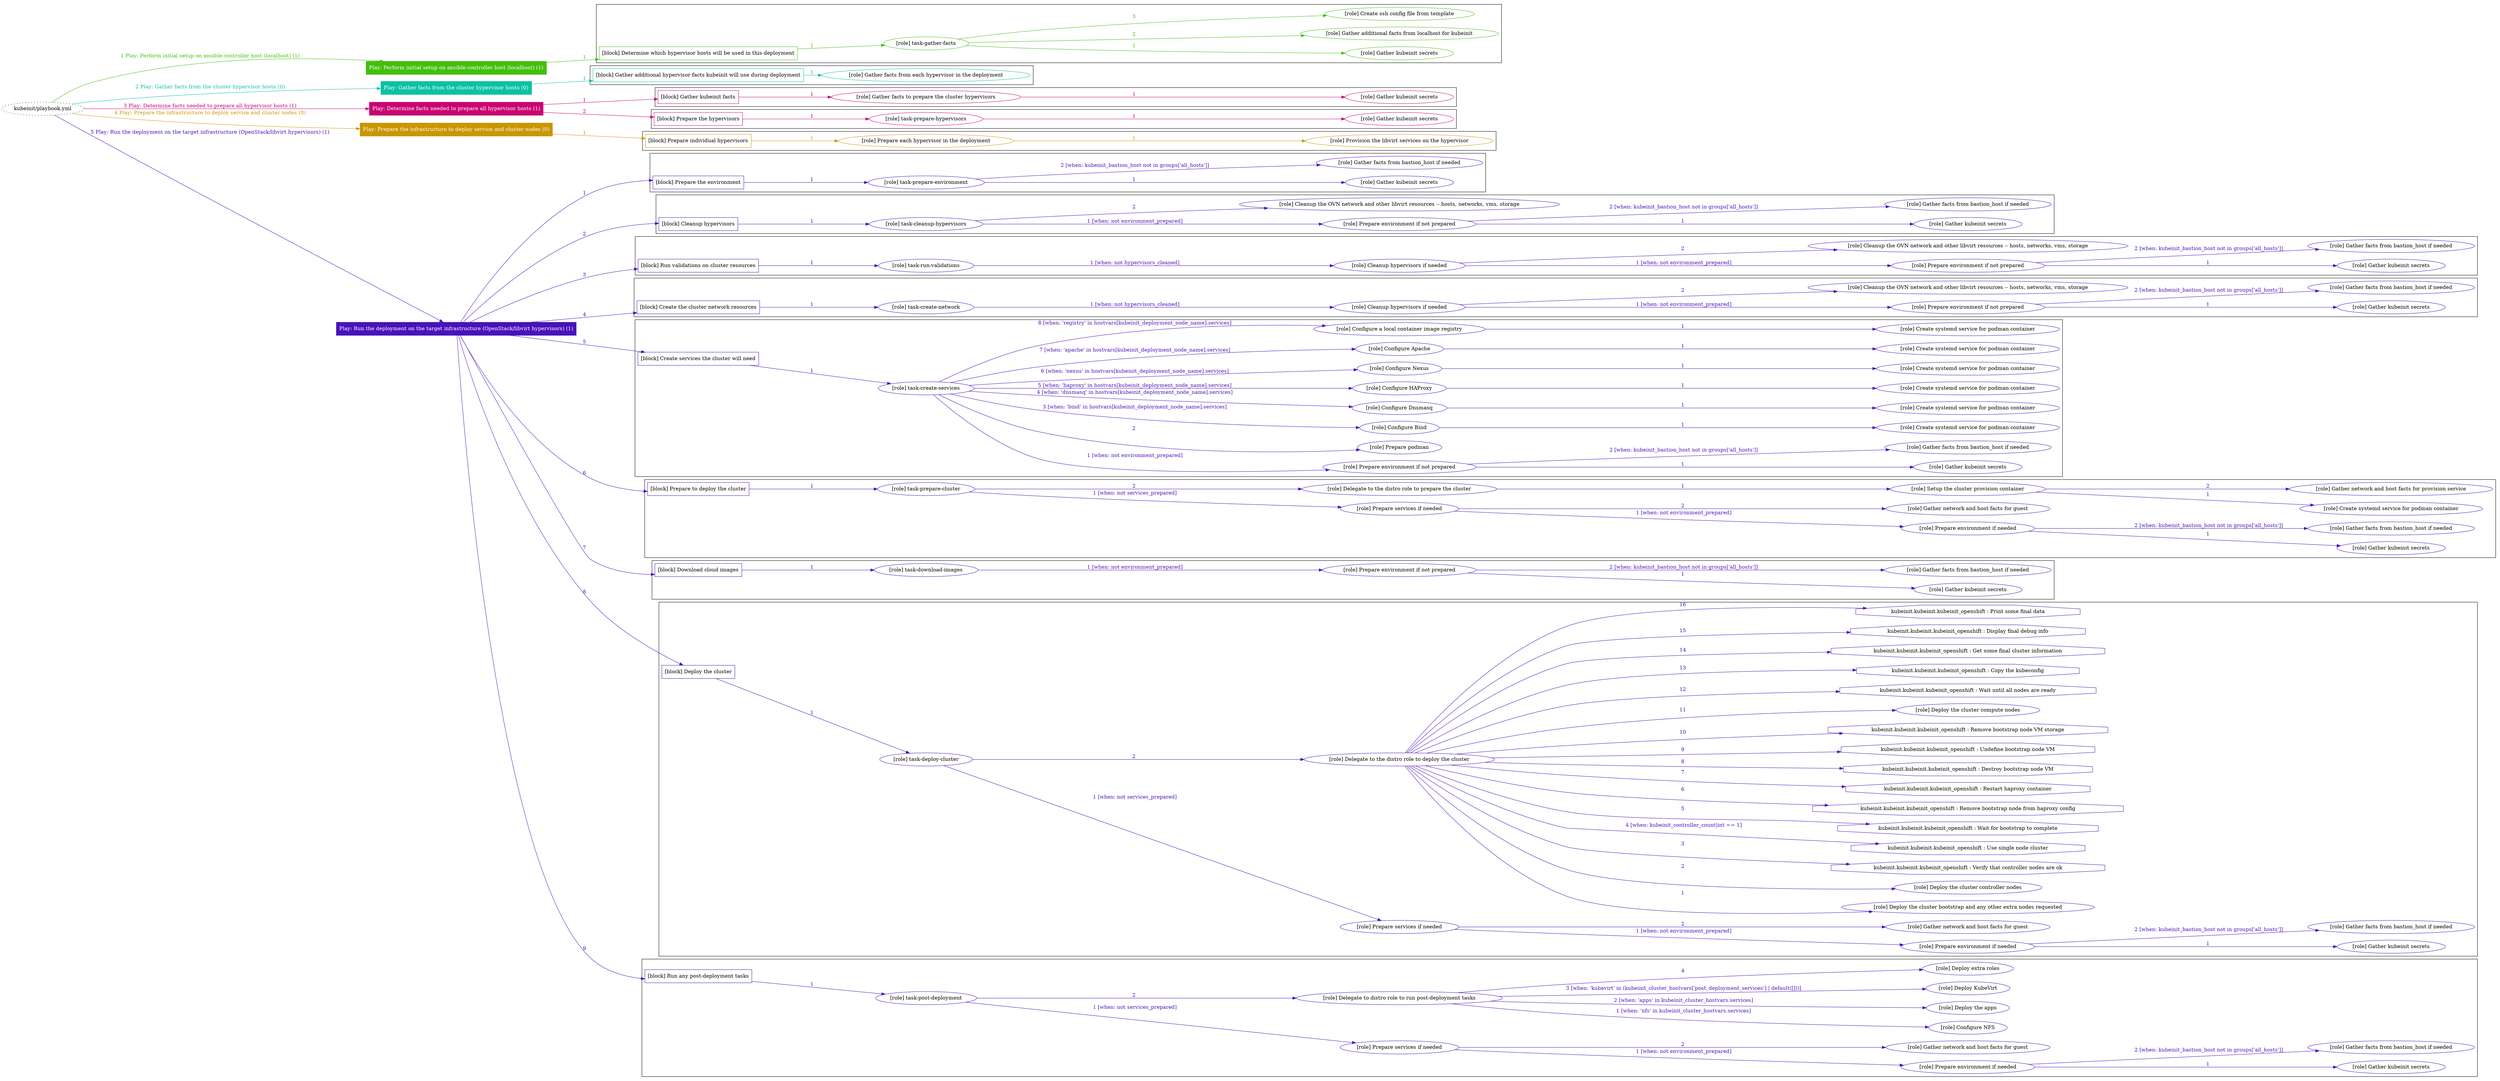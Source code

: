 digraph {
	graph [concentrate=true ordering=in rankdir=LR ratio=fill]
	edge [esep=5 sep=10]
	"kubeinit/playbook.yml" [URL="/home/runner/work/kubeinit/kubeinit/kubeinit/playbook.yml" id=playbook_6e85871f style=dotted]
	"kubeinit/playbook.yml" -> play_4f3c9ce3 [label="1 Play: Perform initial setup on ansible-controller host (localhost) (1)" color="#43bf0d" fontcolor="#43bf0d" id=edge_play_4f3c9ce3 labeltooltip="1 Play: Perform initial setup on ansible-controller host (localhost) (1)" tooltip="1 Play: Perform initial setup on ansible-controller host (localhost) (1)"]
	subgraph "Play: Perform initial setup on ansible-controller host (localhost) (1)" {
		play_4f3c9ce3 [label="Play: Perform initial setup on ansible-controller host (localhost) (1)" URL="/home/runner/work/kubeinit/kubeinit/kubeinit/playbook.yml" color="#43bf0d" fontcolor="#ffffff" id=play_4f3c9ce3 shape=box style=filled tooltip=localhost]
		play_4f3c9ce3 -> block_c42be17f [label=1 color="#43bf0d" fontcolor="#43bf0d" id=edge_block_c42be17f labeltooltip=1 tooltip=1]
		subgraph cluster_block_c42be17f {
			block_c42be17f [label="[block] Determine which hypervisor hosts will be used in this deployment" URL="/home/runner/work/kubeinit/kubeinit/kubeinit/playbook.yml" color="#43bf0d" id=block_c42be17f labeltooltip="Determine which hypervisor hosts will be used in this deployment" shape=box tooltip="Determine which hypervisor hosts will be used in this deployment"]
			block_c42be17f -> role_7bbe2975 [label="1 " color="#43bf0d" fontcolor="#43bf0d" id=edge_role_7bbe2975 labeltooltip="1 " tooltip="1 "]
			subgraph "task-gather-facts" {
				role_7bbe2975 [label="[role] task-gather-facts" URL="/home/runner/work/kubeinit/kubeinit/kubeinit/playbook.yml" color="#43bf0d" id=role_7bbe2975 tooltip="task-gather-facts"]
				role_7bbe2975 -> role_c58bc3eb [label="1 " color="#43bf0d" fontcolor="#43bf0d" id=edge_role_c58bc3eb labeltooltip="1 " tooltip="1 "]
				subgraph "Gather kubeinit secrets" {
					role_c58bc3eb [label="[role] Gather kubeinit secrets" URL="/home/runner/.ansible/collections/ansible_collections/kubeinit/kubeinit/roles/kubeinit_prepare/tasks/build_hypervisors_group.yml" color="#43bf0d" id=role_c58bc3eb tooltip="Gather kubeinit secrets"]
				}
				role_7bbe2975 -> role_849d43fd [label="2 " color="#43bf0d" fontcolor="#43bf0d" id=edge_role_849d43fd labeltooltip="2 " tooltip="2 "]
				subgraph "Gather additional facts from localhost for kubeinit" {
					role_849d43fd [label="[role] Gather additional facts from localhost for kubeinit" URL="/home/runner/.ansible/collections/ansible_collections/kubeinit/kubeinit/roles/kubeinit_prepare/tasks/build_hypervisors_group.yml" color="#43bf0d" id=role_849d43fd tooltip="Gather additional facts from localhost for kubeinit"]
				}
				role_7bbe2975 -> role_5b34eb3d [label="3 " color="#43bf0d" fontcolor="#43bf0d" id=edge_role_5b34eb3d labeltooltip="3 " tooltip="3 "]
				subgraph "Create ssh config file from template" {
					role_5b34eb3d [label="[role] Create ssh config file from template" URL="/home/runner/.ansible/collections/ansible_collections/kubeinit/kubeinit/roles/kubeinit_prepare/tasks/build_hypervisors_group.yml" color="#43bf0d" id=role_5b34eb3d tooltip="Create ssh config file from template"]
				}
			}
		}
	}
	"kubeinit/playbook.yml" -> play_2c1433e5 [label="2 Play: Gather facts from the cluster hypervisor hosts (0)" color="#0bc1a4" fontcolor="#0bc1a4" id=edge_play_2c1433e5 labeltooltip="2 Play: Gather facts from the cluster hypervisor hosts (0)" tooltip="2 Play: Gather facts from the cluster hypervisor hosts (0)"]
	subgraph "Play: Gather facts from the cluster hypervisor hosts (0)" {
		play_2c1433e5 [label="Play: Gather facts from the cluster hypervisor hosts (0)" URL="/home/runner/work/kubeinit/kubeinit/kubeinit/playbook.yml" color="#0bc1a4" fontcolor="#ffffff" id=play_2c1433e5 shape=box style=filled tooltip="Play: Gather facts from the cluster hypervisor hosts (0)"]
		play_2c1433e5 -> block_df2ebbe1 [label=1 color="#0bc1a4" fontcolor="#0bc1a4" id=edge_block_df2ebbe1 labeltooltip=1 tooltip=1]
		subgraph cluster_block_df2ebbe1 {
			block_df2ebbe1 [label="[block] Gather additional hypervisor facts kubeinit will use during deployment" URL="/home/runner/work/kubeinit/kubeinit/kubeinit/playbook.yml" color="#0bc1a4" id=block_df2ebbe1 labeltooltip="Gather additional hypervisor facts kubeinit will use during deployment" shape=box tooltip="Gather additional hypervisor facts kubeinit will use during deployment"]
			block_df2ebbe1 -> role_19497d8a [label="1 " color="#0bc1a4" fontcolor="#0bc1a4" id=edge_role_19497d8a labeltooltip="1 " tooltip="1 "]
			subgraph "Gather facts from each hypervisor in the deployment" {
				role_19497d8a [label="[role] Gather facts from each hypervisor in the deployment" URL="/home/runner/work/kubeinit/kubeinit/kubeinit/playbook.yml" color="#0bc1a4" id=role_19497d8a tooltip="Gather facts from each hypervisor in the deployment"]
			}
		}
	}
	"kubeinit/playbook.yml" -> play_8cc6916f [label="3 Play: Determine facts needed to prepare all hypervisor hosts (1)" color="#ca0273" fontcolor="#ca0273" id=edge_play_8cc6916f labeltooltip="3 Play: Determine facts needed to prepare all hypervisor hosts (1)" tooltip="3 Play: Determine facts needed to prepare all hypervisor hosts (1)"]
	subgraph "Play: Determine facts needed to prepare all hypervisor hosts (1)" {
		play_8cc6916f [label="Play: Determine facts needed to prepare all hypervisor hosts (1)" URL="/home/runner/work/kubeinit/kubeinit/kubeinit/playbook.yml" color="#ca0273" fontcolor="#ffffff" id=play_8cc6916f shape=box style=filled tooltip=localhost]
		play_8cc6916f -> block_8a723ac0 [label=1 color="#ca0273" fontcolor="#ca0273" id=edge_block_8a723ac0 labeltooltip=1 tooltip=1]
		subgraph cluster_block_8a723ac0 {
			block_8a723ac0 [label="[block] Gather kubeinit facts" URL="/home/runner/work/kubeinit/kubeinit/kubeinit/playbook.yml" color="#ca0273" id=block_8a723ac0 labeltooltip="Gather kubeinit facts" shape=box tooltip="Gather kubeinit facts"]
			block_8a723ac0 -> role_1b697e8f [label="1 " color="#ca0273" fontcolor="#ca0273" id=edge_role_1b697e8f labeltooltip="1 " tooltip="1 "]
			subgraph "Gather facts to prepare the cluster hypervisors" {
				role_1b697e8f [label="[role] Gather facts to prepare the cluster hypervisors" URL="/home/runner/work/kubeinit/kubeinit/kubeinit/playbook.yml" color="#ca0273" id=role_1b697e8f tooltip="Gather facts to prepare the cluster hypervisors"]
				role_1b697e8f -> role_e3b340db [label="1 " color="#ca0273" fontcolor="#ca0273" id=edge_role_e3b340db labeltooltip="1 " tooltip="1 "]
				subgraph "Gather kubeinit secrets" {
					role_e3b340db [label="[role] Gather kubeinit secrets" URL="/home/runner/.ansible/collections/ansible_collections/kubeinit/kubeinit/roles/kubeinit_prepare/tasks/gather_kubeinit_facts.yml" color="#ca0273" id=role_e3b340db tooltip="Gather kubeinit secrets"]
				}
			}
		}
		play_8cc6916f -> block_d7e79411 [label=2 color="#ca0273" fontcolor="#ca0273" id=edge_block_d7e79411 labeltooltip=2 tooltip=2]
		subgraph cluster_block_d7e79411 {
			block_d7e79411 [label="[block] Prepare the hypervisors" URL="/home/runner/work/kubeinit/kubeinit/kubeinit/playbook.yml" color="#ca0273" id=block_d7e79411 labeltooltip="Prepare the hypervisors" shape=box tooltip="Prepare the hypervisors"]
			block_d7e79411 -> role_fa895284 [label="1 " color="#ca0273" fontcolor="#ca0273" id=edge_role_fa895284 labeltooltip="1 " tooltip="1 "]
			subgraph "task-prepare-hypervisors" {
				role_fa895284 [label="[role] task-prepare-hypervisors" URL="/home/runner/work/kubeinit/kubeinit/kubeinit/playbook.yml" color="#ca0273" id=role_fa895284 tooltip="task-prepare-hypervisors"]
				role_fa895284 -> role_e1594752 [label="1 " color="#ca0273" fontcolor="#ca0273" id=edge_role_e1594752 labeltooltip="1 " tooltip="1 "]
				subgraph "Gather kubeinit secrets" {
					role_e1594752 [label="[role] Gather kubeinit secrets" URL="/home/runner/.ansible/collections/ansible_collections/kubeinit/kubeinit/roles/kubeinit_prepare/tasks/gather_kubeinit_facts.yml" color="#ca0273" id=role_e1594752 tooltip="Gather kubeinit secrets"]
				}
			}
		}
	}
	"kubeinit/playbook.yml" -> play_477a83cd [label="4 Play: Prepare the infrastructure to deploy service and cluster nodes (0)" color="#ca9602" fontcolor="#ca9602" id=edge_play_477a83cd labeltooltip="4 Play: Prepare the infrastructure to deploy service and cluster nodes (0)" tooltip="4 Play: Prepare the infrastructure to deploy service and cluster nodes (0)"]
	subgraph "Play: Prepare the infrastructure to deploy service and cluster nodes (0)" {
		play_477a83cd [label="Play: Prepare the infrastructure to deploy service and cluster nodes (0)" URL="/home/runner/work/kubeinit/kubeinit/kubeinit/playbook.yml" color="#ca9602" fontcolor="#ffffff" id=play_477a83cd shape=box style=filled tooltip="Play: Prepare the infrastructure to deploy service and cluster nodes (0)"]
		play_477a83cd -> block_74b2dee1 [label=1 color="#ca9602" fontcolor="#ca9602" id=edge_block_74b2dee1 labeltooltip=1 tooltip=1]
		subgraph cluster_block_74b2dee1 {
			block_74b2dee1 [label="[block] Prepare individual hypervisors" URL="/home/runner/work/kubeinit/kubeinit/kubeinit/playbook.yml" color="#ca9602" id=block_74b2dee1 labeltooltip="Prepare individual hypervisors" shape=box tooltip="Prepare individual hypervisors"]
			block_74b2dee1 -> role_a03fae92 [label="1 " color="#ca9602" fontcolor="#ca9602" id=edge_role_a03fae92 labeltooltip="1 " tooltip="1 "]
			subgraph "Prepare each hypervisor in the deployment" {
				role_a03fae92 [label="[role] Prepare each hypervisor in the deployment" URL="/home/runner/work/kubeinit/kubeinit/kubeinit/playbook.yml" color="#ca9602" id=role_a03fae92 tooltip="Prepare each hypervisor in the deployment"]
				role_a03fae92 -> role_c6479712 [label="1 " color="#ca9602" fontcolor="#ca9602" id=edge_role_c6479712 labeltooltip="1 " tooltip="1 "]
				subgraph "Provision the libvirt services on the hypervisor" {
					role_c6479712 [label="[role] Provision the libvirt services on the hypervisor" URL="/home/runner/.ansible/collections/ansible_collections/kubeinit/kubeinit/roles/kubeinit_prepare/tasks/prepare_hypervisor.yml" color="#ca9602" id=role_c6479712 tooltip="Provision the libvirt services on the hypervisor"]
				}
			}
		}
	}
	"kubeinit/playbook.yml" -> play_0bcd10b2 [label="5 Play: Run the deployment on the target infrastructure (OpenStack/libvirt hypervisors) (1)" color="#4912ba" fontcolor="#4912ba" id=edge_play_0bcd10b2 labeltooltip="5 Play: Run the deployment on the target infrastructure (OpenStack/libvirt hypervisors) (1)" tooltip="5 Play: Run the deployment on the target infrastructure (OpenStack/libvirt hypervisors) (1)"]
	subgraph "Play: Run the deployment on the target infrastructure (OpenStack/libvirt hypervisors) (1)" {
		play_0bcd10b2 [label="Play: Run the deployment on the target infrastructure (OpenStack/libvirt hypervisors) (1)" URL="/home/runner/work/kubeinit/kubeinit/kubeinit/playbook.yml" color="#4912ba" fontcolor="#ffffff" id=play_0bcd10b2 shape=box style=filled tooltip=localhost]
		play_0bcd10b2 -> block_ff1f0921 [label=1 color="#4912ba" fontcolor="#4912ba" id=edge_block_ff1f0921 labeltooltip=1 tooltip=1]
		subgraph cluster_block_ff1f0921 {
			block_ff1f0921 [label="[block] Prepare the environment" URL="/home/runner/work/kubeinit/kubeinit/kubeinit/playbook.yml" color="#4912ba" id=block_ff1f0921 labeltooltip="Prepare the environment" shape=box tooltip="Prepare the environment"]
			block_ff1f0921 -> role_edb4905a [label="1 " color="#4912ba" fontcolor="#4912ba" id=edge_role_edb4905a labeltooltip="1 " tooltip="1 "]
			subgraph "task-prepare-environment" {
				role_edb4905a [label="[role] task-prepare-environment" URL="/home/runner/work/kubeinit/kubeinit/kubeinit/playbook.yml" color="#4912ba" id=role_edb4905a tooltip="task-prepare-environment"]
				role_edb4905a -> role_18418575 [label="1 " color="#4912ba" fontcolor="#4912ba" id=edge_role_18418575 labeltooltip="1 " tooltip="1 "]
				subgraph "Gather kubeinit secrets" {
					role_18418575 [label="[role] Gather kubeinit secrets" URL="/home/runner/.ansible/collections/ansible_collections/kubeinit/kubeinit/roles/kubeinit_prepare/tasks/gather_kubeinit_facts.yml" color="#4912ba" id=role_18418575 tooltip="Gather kubeinit secrets"]
				}
				role_edb4905a -> role_220b7316 [label="2 [when: kubeinit_bastion_host not in groups['all_hosts']]" color="#4912ba" fontcolor="#4912ba" id=edge_role_220b7316 labeltooltip="2 [when: kubeinit_bastion_host not in groups['all_hosts']]" tooltip="2 [when: kubeinit_bastion_host not in groups['all_hosts']]"]
				subgraph "Gather facts from bastion_host if needed" {
					role_220b7316 [label="[role] Gather facts from bastion_host if needed" URL="/home/runner/.ansible/collections/ansible_collections/kubeinit/kubeinit/roles/kubeinit_prepare/tasks/main.yml" color="#4912ba" id=role_220b7316 tooltip="Gather facts from bastion_host if needed"]
				}
			}
		}
		play_0bcd10b2 -> block_9b7eef3b [label=2 color="#4912ba" fontcolor="#4912ba" id=edge_block_9b7eef3b labeltooltip=2 tooltip=2]
		subgraph cluster_block_9b7eef3b {
			block_9b7eef3b [label="[block] Cleanup hypervisors" URL="/home/runner/work/kubeinit/kubeinit/kubeinit/playbook.yml" color="#4912ba" id=block_9b7eef3b labeltooltip="Cleanup hypervisors" shape=box tooltip="Cleanup hypervisors"]
			block_9b7eef3b -> role_3a27fc92 [label="1 " color="#4912ba" fontcolor="#4912ba" id=edge_role_3a27fc92 labeltooltip="1 " tooltip="1 "]
			subgraph "task-cleanup-hypervisors" {
				role_3a27fc92 [label="[role] task-cleanup-hypervisors" URL="/home/runner/work/kubeinit/kubeinit/kubeinit/playbook.yml" color="#4912ba" id=role_3a27fc92 tooltip="task-cleanup-hypervisors"]
				role_3a27fc92 -> role_236d4d1f [label="1 [when: not environment_prepared]" color="#4912ba" fontcolor="#4912ba" id=edge_role_236d4d1f labeltooltip="1 [when: not environment_prepared]" tooltip="1 [when: not environment_prepared]"]
				subgraph "Prepare environment if not prepared" {
					role_236d4d1f [label="[role] Prepare environment if not prepared" URL="/home/runner/.ansible/collections/ansible_collections/kubeinit/kubeinit/roles/kubeinit_libvirt/tasks/cleanup_hypervisors.yml" color="#4912ba" id=role_236d4d1f tooltip="Prepare environment if not prepared"]
					role_236d4d1f -> role_80fbc1e8 [label="1 " color="#4912ba" fontcolor="#4912ba" id=edge_role_80fbc1e8 labeltooltip="1 " tooltip="1 "]
					subgraph "Gather kubeinit secrets" {
						role_80fbc1e8 [label="[role] Gather kubeinit secrets" URL="/home/runner/.ansible/collections/ansible_collections/kubeinit/kubeinit/roles/kubeinit_prepare/tasks/gather_kubeinit_facts.yml" color="#4912ba" id=role_80fbc1e8 tooltip="Gather kubeinit secrets"]
					}
					role_236d4d1f -> role_c6046d41 [label="2 [when: kubeinit_bastion_host not in groups['all_hosts']]" color="#4912ba" fontcolor="#4912ba" id=edge_role_c6046d41 labeltooltip="2 [when: kubeinit_bastion_host not in groups['all_hosts']]" tooltip="2 [when: kubeinit_bastion_host not in groups['all_hosts']]"]
					subgraph "Gather facts from bastion_host if needed" {
						role_c6046d41 [label="[role] Gather facts from bastion_host if needed" URL="/home/runner/.ansible/collections/ansible_collections/kubeinit/kubeinit/roles/kubeinit_prepare/tasks/main.yml" color="#4912ba" id=role_c6046d41 tooltip="Gather facts from bastion_host if needed"]
					}
				}
				role_3a27fc92 -> role_133e33a1 [label="2 " color="#4912ba" fontcolor="#4912ba" id=edge_role_133e33a1 labeltooltip="2 " tooltip="2 "]
				subgraph "Cleanup the OVN network and other libvirt resources -- hosts, networks, vms, storage" {
					role_133e33a1 [label="[role] Cleanup the OVN network and other libvirt resources -- hosts, networks, vms, storage" URL="/home/runner/.ansible/collections/ansible_collections/kubeinit/kubeinit/roles/kubeinit_libvirt/tasks/cleanup_hypervisors.yml" color="#4912ba" id=role_133e33a1 tooltip="Cleanup the OVN network and other libvirt resources -- hosts, networks, vms, storage"]
				}
			}
		}
		play_0bcd10b2 -> block_6597f552 [label=3 color="#4912ba" fontcolor="#4912ba" id=edge_block_6597f552 labeltooltip=3 tooltip=3]
		subgraph cluster_block_6597f552 {
			block_6597f552 [label="[block] Run validations on cluster resources" URL="/home/runner/work/kubeinit/kubeinit/kubeinit/playbook.yml" color="#4912ba" id=block_6597f552 labeltooltip="Run validations on cluster resources" shape=box tooltip="Run validations on cluster resources"]
			block_6597f552 -> role_01d90ce1 [label="1 " color="#4912ba" fontcolor="#4912ba" id=edge_role_01d90ce1 labeltooltip="1 " tooltip="1 "]
			subgraph "task-run-validations" {
				role_01d90ce1 [label="[role] task-run-validations" URL="/home/runner/work/kubeinit/kubeinit/kubeinit/playbook.yml" color="#4912ba" id=role_01d90ce1 tooltip="task-run-validations"]
				role_01d90ce1 -> role_45371aac [label="1 [when: not hypervisors_cleaned]" color="#4912ba" fontcolor="#4912ba" id=edge_role_45371aac labeltooltip="1 [when: not hypervisors_cleaned]" tooltip="1 [when: not hypervisors_cleaned]"]
				subgraph "Cleanup hypervisors if needed" {
					role_45371aac [label="[role] Cleanup hypervisors if needed" URL="/home/runner/.ansible/collections/ansible_collections/kubeinit/kubeinit/roles/kubeinit_validations/tasks/main.yml" color="#4912ba" id=role_45371aac tooltip="Cleanup hypervisors if needed"]
					role_45371aac -> role_6e7eee64 [label="1 [when: not environment_prepared]" color="#4912ba" fontcolor="#4912ba" id=edge_role_6e7eee64 labeltooltip="1 [when: not environment_prepared]" tooltip="1 [when: not environment_prepared]"]
					subgraph "Prepare environment if not prepared" {
						role_6e7eee64 [label="[role] Prepare environment if not prepared" URL="/home/runner/.ansible/collections/ansible_collections/kubeinit/kubeinit/roles/kubeinit_libvirt/tasks/cleanup_hypervisors.yml" color="#4912ba" id=role_6e7eee64 tooltip="Prepare environment if not prepared"]
						role_6e7eee64 -> role_66ba4ecb [label="1 " color="#4912ba" fontcolor="#4912ba" id=edge_role_66ba4ecb labeltooltip="1 " tooltip="1 "]
						subgraph "Gather kubeinit secrets" {
							role_66ba4ecb [label="[role] Gather kubeinit secrets" URL="/home/runner/.ansible/collections/ansible_collections/kubeinit/kubeinit/roles/kubeinit_prepare/tasks/gather_kubeinit_facts.yml" color="#4912ba" id=role_66ba4ecb tooltip="Gather kubeinit secrets"]
						}
						role_6e7eee64 -> role_07c2b3eb [label="2 [when: kubeinit_bastion_host not in groups['all_hosts']]" color="#4912ba" fontcolor="#4912ba" id=edge_role_07c2b3eb labeltooltip="2 [when: kubeinit_bastion_host not in groups['all_hosts']]" tooltip="2 [when: kubeinit_bastion_host not in groups['all_hosts']]"]
						subgraph "Gather facts from bastion_host if needed" {
							role_07c2b3eb [label="[role] Gather facts from bastion_host if needed" URL="/home/runner/.ansible/collections/ansible_collections/kubeinit/kubeinit/roles/kubeinit_prepare/tasks/main.yml" color="#4912ba" id=role_07c2b3eb tooltip="Gather facts from bastion_host if needed"]
						}
					}
					role_45371aac -> role_fd806568 [label="2 " color="#4912ba" fontcolor="#4912ba" id=edge_role_fd806568 labeltooltip="2 " tooltip="2 "]
					subgraph "Cleanup the OVN network and other libvirt resources -- hosts, networks, vms, storage" {
						role_fd806568 [label="[role] Cleanup the OVN network and other libvirt resources -- hosts, networks, vms, storage" URL="/home/runner/.ansible/collections/ansible_collections/kubeinit/kubeinit/roles/kubeinit_libvirt/tasks/cleanup_hypervisors.yml" color="#4912ba" id=role_fd806568 tooltip="Cleanup the OVN network and other libvirt resources -- hosts, networks, vms, storage"]
					}
				}
			}
		}
		play_0bcd10b2 -> block_62533a40 [label=4 color="#4912ba" fontcolor="#4912ba" id=edge_block_62533a40 labeltooltip=4 tooltip=4]
		subgraph cluster_block_62533a40 {
			block_62533a40 [label="[block] Create the cluster network resources" URL="/home/runner/work/kubeinit/kubeinit/kubeinit/playbook.yml" color="#4912ba" id=block_62533a40 labeltooltip="Create the cluster network resources" shape=box tooltip="Create the cluster network resources"]
			block_62533a40 -> role_85c94300 [label="1 " color="#4912ba" fontcolor="#4912ba" id=edge_role_85c94300 labeltooltip="1 " tooltip="1 "]
			subgraph "task-create-network" {
				role_85c94300 [label="[role] task-create-network" URL="/home/runner/work/kubeinit/kubeinit/kubeinit/playbook.yml" color="#4912ba" id=role_85c94300 tooltip="task-create-network"]
				role_85c94300 -> role_b1fe9e08 [label="1 [when: not hypervisors_cleaned]" color="#4912ba" fontcolor="#4912ba" id=edge_role_b1fe9e08 labeltooltip="1 [when: not hypervisors_cleaned]" tooltip="1 [when: not hypervisors_cleaned]"]
				subgraph "Cleanup hypervisors if needed" {
					role_b1fe9e08 [label="[role] Cleanup hypervisors if needed" URL="/home/runner/.ansible/collections/ansible_collections/kubeinit/kubeinit/roles/kubeinit_libvirt/tasks/create_network.yml" color="#4912ba" id=role_b1fe9e08 tooltip="Cleanup hypervisors if needed"]
					role_b1fe9e08 -> role_f429118c [label="1 [when: not environment_prepared]" color="#4912ba" fontcolor="#4912ba" id=edge_role_f429118c labeltooltip="1 [when: not environment_prepared]" tooltip="1 [when: not environment_prepared]"]
					subgraph "Prepare environment if not prepared" {
						role_f429118c [label="[role] Prepare environment if not prepared" URL="/home/runner/.ansible/collections/ansible_collections/kubeinit/kubeinit/roles/kubeinit_libvirt/tasks/cleanup_hypervisors.yml" color="#4912ba" id=role_f429118c tooltip="Prepare environment if not prepared"]
						role_f429118c -> role_02a49fd2 [label="1 " color="#4912ba" fontcolor="#4912ba" id=edge_role_02a49fd2 labeltooltip="1 " tooltip="1 "]
						subgraph "Gather kubeinit secrets" {
							role_02a49fd2 [label="[role] Gather kubeinit secrets" URL="/home/runner/.ansible/collections/ansible_collections/kubeinit/kubeinit/roles/kubeinit_prepare/tasks/gather_kubeinit_facts.yml" color="#4912ba" id=role_02a49fd2 tooltip="Gather kubeinit secrets"]
						}
						role_f429118c -> role_67363426 [label="2 [when: kubeinit_bastion_host not in groups['all_hosts']]" color="#4912ba" fontcolor="#4912ba" id=edge_role_67363426 labeltooltip="2 [when: kubeinit_bastion_host not in groups['all_hosts']]" tooltip="2 [when: kubeinit_bastion_host not in groups['all_hosts']]"]
						subgraph "Gather facts from bastion_host if needed" {
							role_67363426 [label="[role] Gather facts from bastion_host if needed" URL="/home/runner/.ansible/collections/ansible_collections/kubeinit/kubeinit/roles/kubeinit_prepare/tasks/main.yml" color="#4912ba" id=role_67363426 tooltip="Gather facts from bastion_host if needed"]
						}
					}
					role_b1fe9e08 -> role_b602bbdb [label="2 " color="#4912ba" fontcolor="#4912ba" id=edge_role_b602bbdb labeltooltip="2 " tooltip="2 "]
					subgraph "Cleanup the OVN network and other libvirt resources -- hosts, networks, vms, storage" {
						role_b602bbdb [label="[role] Cleanup the OVN network and other libvirt resources -- hosts, networks, vms, storage" URL="/home/runner/.ansible/collections/ansible_collections/kubeinit/kubeinit/roles/kubeinit_libvirt/tasks/cleanup_hypervisors.yml" color="#4912ba" id=role_b602bbdb tooltip="Cleanup the OVN network and other libvirt resources -- hosts, networks, vms, storage"]
					}
				}
			}
		}
		play_0bcd10b2 -> block_d029486d [label=5 color="#4912ba" fontcolor="#4912ba" id=edge_block_d029486d labeltooltip=5 tooltip=5]
		subgraph cluster_block_d029486d {
			block_d029486d [label="[block] Create services the cluster will need" URL="/home/runner/work/kubeinit/kubeinit/kubeinit/playbook.yml" color="#4912ba" id=block_d029486d labeltooltip="Create services the cluster will need" shape=box tooltip="Create services the cluster will need"]
			block_d029486d -> role_6d27c7b5 [label="1 " color="#4912ba" fontcolor="#4912ba" id=edge_role_6d27c7b5 labeltooltip="1 " tooltip="1 "]
			subgraph "task-create-services" {
				role_6d27c7b5 [label="[role] task-create-services" URL="/home/runner/work/kubeinit/kubeinit/kubeinit/playbook.yml" color="#4912ba" id=role_6d27c7b5 tooltip="task-create-services"]
				role_6d27c7b5 -> role_c13cc6eb [label="1 [when: not environment_prepared]" color="#4912ba" fontcolor="#4912ba" id=edge_role_c13cc6eb labeltooltip="1 [when: not environment_prepared]" tooltip="1 [when: not environment_prepared]"]
				subgraph "Prepare environment if not prepared" {
					role_c13cc6eb [label="[role] Prepare environment if not prepared" URL="/home/runner/.ansible/collections/ansible_collections/kubeinit/kubeinit/roles/kubeinit_services/tasks/main.yml" color="#4912ba" id=role_c13cc6eb tooltip="Prepare environment if not prepared"]
					role_c13cc6eb -> role_f04e10dd [label="1 " color="#4912ba" fontcolor="#4912ba" id=edge_role_f04e10dd labeltooltip="1 " tooltip="1 "]
					subgraph "Gather kubeinit secrets" {
						role_f04e10dd [label="[role] Gather kubeinit secrets" URL="/home/runner/.ansible/collections/ansible_collections/kubeinit/kubeinit/roles/kubeinit_prepare/tasks/gather_kubeinit_facts.yml" color="#4912ba" id=role_f04e10dd tooltip="Gather kubeinit secrets"]
					}
					role_c13cc6eb -> role_e6506ff2 [label="2 [when: kubeinit_bastion_host not in groups['all_hosts']]" color="#4912ba" fontcolor="#4912ba" id=edge_role_e6506ff2 labeltooltip="2 [when: kubeinit_bastion_host not in groups['all_hosts']]" tooltip="2 [when: kubeinit_bastion_host not in groups['all_hosts']]"]
					subgraph "Gather facts from bastion_host if needed" {
						role_e6506ff2 [label="[role] Gather facts from bastion_host if needed" URL="/home/runner/.ansible/collections/ansible_collections/kubeinit/kubeinit/roles/kubeinit_prepare/tasks/main.yml" color="#4912ba" id=role_e6506ff2 tooltip="Gather facts from bastion_host if needed"]
					}
				}
				role_6d27c7b5 -> role_2f04a868 [label="2 " color="#4912ba" fontcolor="#4912ba" id=edge_role_2f04a868 labeltooltip="2 " tooltip="2 "]
				subgraph "Prepare podman" {
					role_2f04a868 [label="[role] Prepare podman" URL="/home/runner/.ansible/collections/ansible_collections/kubeinit/kubeinit/roles/kubeinit_services/tasks/00_create_service_pod.yml" color="#4912ba" id=role_2f04a868 tooltip="Prepare podman"]
				}
				role_6d27c7b5 -> role_77515843 [label="3 [when: 'bind' in hostvars[kubeinit_deployment_node_name].services]" color="#4912ba" fontcolor="#4912ba" id=edge_role_77515843 labeltooltip="3 [when: 'bind' in hostvars[kubeinit_deployment_node_name].services]" tooltip="3 [when: 'bind' in hostvars[kubeinit_deployment_node_name].services]"]
				subgraph "Configure Bind" {
					role_77515843 [label="[role] Configure Bind" URL="/home/runner/.ansible/collections/ansible_collections/kubeinit/kubeinit/roles/kubeinit_services/tasks/start_services_containers.yml" color="#4912ba" id=role_77515843 tooltip="Configure Bind"]
					role_77515843 -> role_40ecf2e3 [label="1 " color="#4912ba" fontcolor="#4912ba" id=edge_role_40ecf2e3 labeltooltip="1 " tooltip="1 "]
					subgraph "Create systemd service for podman container" {
						role_40ecf2e3 [label="[role] Create systemd service for podman container" URL="/home/runner/.ansible/collections/ansible_collections/kubeinit/kubeinit/roles/kubeinit_bind/tasks/main.yml" color="#4912ba" id=role_40ecf2e3 tooltip="Create systemd service for podman container"]
					}
				}
				role_6d27c7b5 -> role_e99cf6ef [label="4 [when: 'dnsmasq' in hostvars[kubeinit_deployment_node_name].services]" color="#4912ba" fontcolor="#4912ba" id=edge_role_e99cf6ef labeltooltip="4 [when: 'dnsmasq' in hostvars[kubeinit_deployment_node_name].services]" tooltip="4 [when: 'dnsmasq' in hostvars[kubeinit_deployment_node_name].services]"]
				subgraph "Configure Dnsmasq" {
					role_e99cf6ef [label="[role] Configure Dnsmasq" URL="/home/runner/.ansible/collections/ansible_collections/kubeinit/kubeinit/roles/kubeinit_services/tasks/start_services_containers.yml" color="#4912ba" id=role_e99cf6ef tooltip="Configure Dnsmasq"]
					role_e99cf6ef -> role_6fb37acb [label="1 " color="#4912ba" fontcolor="#4912ba" id=edge_role_6fb37acb labeltooltip="1 " tooltip="1 "]
					subgraph "Create systemd service for podman container" {
						role_6fb37acb [label="[role] Create systemd service for podman container" URL="/home/runner/.ansible/collections/ansible_collections/kubeinit/kubeinit/roles/kubeinit_dnsmasq/tasks/main.yml" color="#4912ba" id=role_6fb37acb tooltip="Create systemd service for podman container"]
					}
				}
				role_6d27c7b5 -> role_d0f00a97 [label="5 [when: 'haproxy' in hostvars[kubeinit_deployment_node_name].services]" color="#4912ba" fontcolor="#4912ba" id=edge_role_d0f00a97 labeltooltip="5 [when: 'haproxy' in hostvars[kubeinit_deployment_node_name].services]" tooltip="5 [when: 'haproxy' in hostvars[kubeinit_deployment_node_name].services]"]
				subgraph "Configure HAProxy" {
					role_d0f00a97 [label="[role] Configure HAProxy" URL="/home/runner/.ansible/collections/ansible_collections/kubeinit/kubeinit/roles/kubeinit_services/tasks/start_services_containers.yml" color="#4912ba" id=role_d0f00a97 tooltip="Configure HAProxy"]
					role_d0f00a97 -> role_eefd29d1 [label="1 " color="#4912ba" fontcolor="#4912ba" id=edge_role_eefd29d1 labeltooltip="1 " tooltip="1 "]
					subgraph "Create systemd service for podman container" {
						role_eefd29d1 [label="[role] Create systemd service for podman container" URL="/home/runner/.ansible/collections/ansible_collections/kubeinit/kubeinit/roles/kubeinit_haproxy/tasks/main.yml" color="#4912ba" id=role_eefd29d1 tooltip="Create systemd service for podman container"]
					}
				}
				role_6d27c7b5 -> role_46fa2b9c [label="6 [when: 'nexus' in hostvars[kubeinit_deployment_node_name].services]" color="#4912ba" fontcolor="#4912ba" id=edge_role_46fa2b9c labeltooltip="6 [when: 'nexus' in hostvars[kubeinit_deployment_node_name].services]" tooltip="6 [when: 'nexus' in hostvars[kubeinit_deployment_node_name].services]"]
				subgraph "Configure Nexus" {
					role_46fa2b9c [label="[role] Configure Nexus" URL="/home/runner/.ansible/collections/ansible_collections/kubeinit/kubeinit/roles/kubeinit_services/tasks/start_services_containers.yml" color="#4912ba" id=role_46fa2b9c tooltip="Configure Nexus"]
					role_46fa2b9c -> role_9bcca25b [label="1 " color="#4912ba" fontcolor="#4912ba" id=edge_role_9bcca25b labeltooltip="1 " tooltip="1 "]
					subgraph "Create systemd service for podman container" {
						role_9bcca25b [label="[role] Create systemd service for podman container" URL="/home/runner/.ansible/collections/ansible_collections/kubeinit/kubeinit/roles/kubeinit_nexus/tasks/main.yml" color="#4912ba" id=role_9bcca25b tooltip="Create systemd service for podman container"]
					}
				}
				role_6d27c7b5 -> role_6aaa00af [label="7 [when: 'apache' in hostvars[kubeinit_deployment_node_name].services]" color="#4912ba" fontcolor="#4912ba" id=edge_role_6aaa00af labeltooltip="7 [when: 'apache' in hostvars[kubeinit_deployment_node_name].services]" tooltip="7 [when: 'apache' in hostvars[kubeinit_deployment_node_name].services]"]
				subgraph "Configure Apache" {
					role_6aaa00af [label="[role] Configure Apache" URL="/home/runner/.ansible/collections/ansible_collections/kubeinit/kubeinit/roles/kubeinit_services/tasks/start_services_containers.yml" color="#4912ba" id=role_6aaa00af tooltip="Configure Apache"]
					role_6aaa00af -> role_026701bb [label="1 " color="#4912ba" fontcolor="#4912ba" id=edge_role_026701bb labeltooltip="1 " tooltip="1 "]
					subgraph "Create systemd service for podman container" {
						role_026701bb [label="[role] Create systemd service for podman container" URL="/home/runner/.ansible/collections/ansible_collections/kubeinit/kubeinit/roles/kubeinit_apache/tasks/main.yml" color="#4912ba" id=role_026701bb tooltip="Create systemd service for podman container"]
					}
				}
				role_6d27c7b5 -> role_f6c3e697 [label="8 [when: 'registry' in hostvars[kubeinit_deployment_node_name].services]" color="#4912ba" fontcolor="#4912ba" id=edge_role_f6c3e697 labeltooltip="8 [when: 'registry' in hostvars[kubeinit_deployment_node_name].services]" tooltip="8 [when: 'registry' in hostvars[kubeinit_deployment_node_name].services]"]
				subgraph "Configure a local container image registry" {
					role_f6c3e697 [label="[role] Configure a local container image registry" URL="/home/runner/.ansible/collections/ansible_collections/kubeinit/kubeinit/roles/kubeinit_services/tasks/start_services_containers.yml" color="#4912ba" id=role_f6c3e697 tooltip="Configure a local container image registry"]
					role_f6c3e697 -> role_3be30136 [label="1 " color="#4912ba" fontcolor="#4912ba" id=edge_role_3be30136 labeltooltip="1 " tooltip="1 "]
					subgraph "Create systemd service for podman container" {
						role_3be30136 [label="[role] Create systemd service for podman container" URL="/home/runner/.ansible/collections/ansible_collections/kubeinit/kubeinit/roles/kubeinit_registry/tasks/main.yml" color="#4912ba" id=role_3be30136 tooltip="Create systemd service for podman container"]
					}
				}
			}
		}
		play_0bcd10b2 -> block_58465fa0 [label=6 color="#4912ba" fontcolor="#4912ba" id=edge_block_58465fa0 labeltooltip=6 tooltip=6]
		subgraph cluster_block_58465fa0 {
			block_58465fa0 [label="[block] Prepare to deploy the cluster" URL="/home/runner/work/kubeinit/kubeinit/kubeinit/playbook.yml" color="#4912ba" id=block_58465fa0 labeltooltip="Prepare to deploy the cluster" shape=box tooltip="Prepare to deploy the cluster"]
			block_58465fa0 -> role_a8df301b [label="1 " color="#4912ba" fontcolor="#4912ba" id=edge_role_a8df301b labeltooltip="1 " tooltip="1 "]
			subgraph "task-prepare-cluster" {
				role_a8df301b [label="[role] task-prepare-cluster" URL="/home/runner/work/kubeinit/kubeinit/kubeinit/playbook.yml" color="#4912ba" id=role_a8df301b tooltip="task-prepare-cluster"]
				role_a8df301b -> role_d0b512ea [label="1 [when: not services_prepared]" color="#4912ba" fontcolor="#4912ba" id=edge_role_d0b512ea labeltooltip="1 [when: not services_prepared]" tooltip="1 [when: not services_prepared]"]
				subgraph "Prepare services if needed" {
					role_d0b512ea [label="[role] Prepare services if needed" URL="/home/runner/.ansible/collections/ansible_collections/kubeinit/kubeinit/roles/kubeinit_prepare/tasks/prepare_cluster.yml" color="#4912ba" id=role_d0b512ea tooltip="Prepare services if needed"]
					role_d0b512ea -> role_434ed74a [label="1 [when: not environment_prepared]" color="#4912ba" fontcolor="#4912ba" id=edge_role_434ed74a labeltooltip="1 [when: not environment_prepared]" tooltip="1 [when: not environment_prepared]"]
					subgraph "Prepare environment if needed" {
						role_434ed74a [label="[role] Prepare environment if needed" URL="/home/runner/.ansible/collections/ansible_collections/kubeinit/kubeinit/roles/kubeinit_services/tasks/prepare_services.yml" color="#4912ba" id=role_434ed74a tooltip="Prepare environment if needed"]
						role_434ed74a -> role_911468db [label="1 " color="#4912ba" fontcolor="#4912ba" id=edge_role_911468db labeltooltip="1 " tooltip="1 "]
						subgraph "Gather kubeinit secrets" {
							role_911468db [label="[role] Gather kubeinit secrets" URL="/home/runner/.ansible/collections/ansible_collections/kubeinit/kubeinit/roles/kubeinit_prepare/tasks/gather_kubeinit_facts.yml" color="#4912ba" id=role_911468db tooltip="Gather kubeinit secrets"]
						}
						role_434ed74a -> role_cdeefc85 [label="2 [when: kubeinit_bastion_host not in groups['all_hosts']]" color="#4912ba" fontcolor="#4912ba" id=edge_role_cdeefc85 labeltooltip="2 [when: kubeinit_bastion_host not in groups['all_hosts']]" tooltip="2 [when: kubeinit_bastion_host not in groups['all_hosts']]"]
						subgraph "Gather facts from bastion_host if needed" {
							role_cdeefc85 [label="[role] Gather facts from bastion_host if needed" URL="/home/runner/.ansible/collections/ansible_collections/kubeinit/kubeinit/roles/kubeinit_prepare/tasks/main.yml" color="#4912ba" id=role_cdeefc85 tooltip="Gather facts from bastion_host if needed"]
						}
					}
					role_d0b512ea -> role_2546158f [label="2 " color="#4912ba" fontcolor="#4912ba" id=edge_role_2546158f labeltooltip="2 " tooltip="2 "]
					subgraph "Gather network and host facts for guest" {
						role_2546158f [label="[role] Gather network and host facts for guest" URL="/home/runner/.ansible/collections/ansible_collections/kubeinit/kubeinit/roles/kubeinit_services/tasks/prepare_services.yml" color="#4912ba" id=role_2546158f tooltip="Gather network and host facts for guest"]
					}
				}
				role_a8df301b -> role_78fb1fc2 [label="2 " color="#4912ba" fontcolor="#4912ba" id=edge_role_78fb1fc2 labeltooltip="2 " tooltip="2 "]
				subgraph "Delegate to the distro role to prepare the cluster" {
					role_78fb1fc2 [label="[role] Delegate to the distro role to prepare the cluster" URL="/home/runner/.ansible/collections/ansible_collections/kubeinit/kubeinit/roles/kubeinit_prepare/tasks/prepare_cluster.yml" color="#4912ba" id=role_78fb1fc2 tooltip="Delegate to the distro role to prepare the cluster"]
					role_78fb1fc2 -> role_58a9bde2 [label="1 " color="#4912ba" fontcolor="#4912ba" id=edge_role_58a9bde2 labeltooltip="1 " tooltip="1 "]
					subgraph "Setup the cluster provision container" {
						role_58a9bde2 [label="[role] Setup the cluster provision container" URL="/home/runner/.ansible/collections/ansible_collections/kubeinit/kubeinit/roles/kubeinit_openshift/tasks/prepare_cluster.yml" color="#4912ba" id=role_58a9bde2 tooltip="Setup the cluster provision container"]
						role_58a9bde2 -> role_3f69c659 [label="1 " color="#4912ba" fontcolor="#4912ba" id=edge_role_3f69c659 labeltooltip="1 " tooltip="1 "]
						subgraph "Create systemd service for podman container" {
							role_3f69c659 [label="[role] Create systemd service for podman container" URL="/home/runner/.ansible/collections/ansible_collections/kubeinit/kubeinit/roles/kubeinit_services/tasks/create_provision_container.yml" color="#4912ba" id=role_3f69c659 tooltip="Create systemd service for podman container"]
						}
						role_58a9bde2 -> role_34d4e1c8 [label="2 " color="#4912ba" fontcolor="#4912ba" id=edge_role_34d4e1c8 labeltooltip="2 " tooltip="2 "]
						subgraph "Gather network and host facts for provision service" {
							role_34d4e1c8 [label="[role] Gather network and host facts for provision service" URL="/home/runner/.ansible/collections/ansible_collections/kubeinit/kubeinit/roles/kubeinit_services/tasks/create_provision_container.yml" color="#4912ba" id=role_34d4e1c8 tooltip="Gather network and host facts for provision service"]
						}
					}
				}
			}
		}
		play_0bcd10b2 -> block_cb2daca4 [label=7 color="#4912ba" fontcolor="#4912ba" id=edge_block_cb2daca4 labeltooltip=7 tooltip=7]
		subgraph cluster_block_cb2daca4 {
			block_cb2daca4 [label="[block] Download cloud images" URL="/home/runner/work/kubeinit/kubeinit/kubeinit/playbook.yml" color="#4912ba" id=block_cb2daca4 labeltooltip="Download cloud images" shape=box tooltip="Download cloud images"]
			block_cb2daca4 -> role_79ba0aac [label="1 " color="#4912ba" fontcolor="#4912ba" id=edge_role_79ba0aac labeltooltip="1 " tooltip="1 "]
			subgraph "task-download-images" {
				role_79ba0aac [label="[role] task-download-images" URL="/home/runner/work/kubeinit/kubeinit/kubeinit/playbook.yml" color="#4912ba" id=role_79ba0aac tooltip="task-download-images"]
				role_79ba0aac -> role_6aa0d30e [label="1 [when: not environment_prepared]" color="#4912ba" fontcolor="#4912ba" id=edge_role_6aa0d30e labeltooltip="1 [when: not environment_prepared]" tooltip="1 [when: not environment_prepared]"]
				subgraph "Prepare environment if not prepared" {
					role_6aa0d30e [label="[role] Prepare environment if not prepared" URL="/home/runner/.ansible/collections/ansible_collections/kubeinit/kubeinit/roles/kubeinit_libvirt/tasks/download_cloud_images.yml" color="#4912ba" id=role_6aa0d30e tooltip="Prepare environment if not prepared"]
					role_6aa0d30e -> role_cb4b022d [label="1 " color="#4912ba" fontcolor="#4912ba" id=edge_role_cb4b022d labeltooltip="1 " tooltip="1 "]
					subgraph "Gather kubeinit secrets" {
						role_cb4b022d [label="[role] Gather kubeinit secrets" URL="/home/runner/.ansible/collections/ansible_collections/kubeinit/kubeinit/roles/kubeinit_prepare/tasks/gather_kubeinit_facts.yml" color="#4912ba" id=role_cb4b022d tooltip="Gather kubeinit secrets"]
					}
					role_6aa0d30e -> role_acebb153 [label="2 [when: kubeinit_bastion_host not in groups['all_hosts']]" color="#4912ba" fontcolor="#4912ba" id=edge_role_acebb153 labeltooltip="2 [when: kubeinit_bastion_host not in groups['all_hosts']]" tooltip="2 [when: kubeinit_bastion_host not in groups['all_hosts']]"]
					subgraph "Gather facts from bastion_host if needed" {
						role_acebb153 [label="[role] Gather facts from bastion_host if needed" URL="/home/runner/.ansible/collections/ansible_collections/kubeinit/kubeinit/roles/kubeinit_prepare/tasks/main.yml" color="#4912ba" id=role_acebb153 tooltip="Gather facts from bastion_host if needed"]
					}
				}
			}
		}
		play_0bcd10b2 -> block_5ea1f9ee [label=8 color="#4912ba" fontcolor="#4912ba" id=edge_block_5ea1f9ee labeltooltip=8 tooltip=8]
		subgraph cluster_block_5ea1f9ee {
			block_5ea1f9ee [label="[block] Deploy the cluster" URL="/home/runner/work/kubeinit/kubeinit/kubeinit/playbook.yml" color="#4912ba" id=block_5ea1f9ee labeltooltip="Deploy the cluster" shape=box tooltip="Deploy the cluster"]
			block_5ea1f9ee -> role_d35f6259 [label="1 " color="#4912ba" fontcolor="#4912ba" id=edge_role_d35f6259 labeltooltip="1 " tooltip="1 "]
			subgraph "task-deploy-cluster" {
				role_d35f6259 [label="[role] task-deploy-cluster" URL="/home/runner/work/kubeinit/kubeinit/kubeinit/playbook.yml" color="#4912ba" id=role_d35f6259 tooltip="task-deploy-cluster"]
				role_d35f6259 -> role_57cd9d0f [label="1 [when: not services_prepared]" color="#4912ba" fontcolor="#4912ba" id=edge_role_57cd9d0f labeltooltip="1 [when: not services_prepared]" tooltip="1 [when: not services_prepared]"]
				subgraph "Prepare services if needed" {
					role_57cd9d0f [label="[role] Prepare services if needed" URL="/home/runner/.ansible/collections/ansible_collections/kubeinit/kubeinit/roles/kubeinit_prepare/tasks/deploy_cluster.yml" color="#4912ba" id=role_57cd9d0f tooltip="Prepare services if needed"]
					role_57cd9d0f -> role_c064e178 [label="1 [when: not environment_prepared]" color="#4912ba" fontcolor="#4912ba" id=edge_role_c064e178 labeltooltip="1 [when: not environment_prepared]" tooltip="1 [when: not environment_prepared]"]
					subgraph "Prepare environment if needed" {
						role_c064e178 [label="[role] Prepare environment if needed" URL="/home/runner/.ansible/collections/ansible_collections/kubeinit/kubeinit/roles/kubeinit_services/tasks/prepare_services.yml" color="#4912ba" id=role_c064e178 tooltip="Prepare environment if needed"]
						role_c064e178 -> role_1fde34e1 [label="1 " color="#4912ba" fontcolor="#4912ba" id=edge_role_1fde34e1 labeltooltip="1 " tooltip="1 "]
						subgraph "Gather kubeinit secrets" {
							role_1fde34e1 [label="[role] Gather kubeinit secrets" URL="/home/runner/.ansible/collections/ansible_collections/kubeinit/kubeinit/roles/kubeinit_prepare/tasks/gather_kubeinit_facts.yml" color="#4912ba" id=role_1fde34e1 tooltip="Gather kubeinit secrets"]
						}
						role_c064e178 -> role_cb8e868a [label="2 [when: kubeinit_bastion_host not in groups['all_hosts']]" color="#4912ba" fontcolor="#4912ba" id=edge_role_cb8e868a labeltooltip="2 [when: kubeinit_bastion_host not in groups['all_hosts']]" tooltip="2 [when: kubeinit_bastion_host not in groups['all_hosts']]"]
						subgraph "Gather facts from bastion_host if needed" {
							role_cb8e868a [label="[role] Gather facts from bastion_host if needed" URL="/home/runner/.ansible/collections/ansible_collections/kubeinit/kubeinit/roles/kubeinit_prepare/tasks/main.yml" color="#4912ba" id=role_cb8e868a tooltip="Gather facts from bastion_host if needed"]
						}
					}
					role_57cd9d0f -> role_6a40c203 [label="2 " color="#4912ba" fontcolor="#4912ba" id=edge_role_6a40c203 labeltooltip="2 " tooltip="2 "]
					subgraph "Gather network and host facts for guest" {
						role_6a40c203 [label="[role] Gather network and host facts for guest" URL="/home/runner/.ansible/collections/ansible_collections/kubeinit/kubeinit/roles/kubeinit_services/tasks/prepare_services.yml" color="#4912ba" id=role_6a40c203 tooltip="Gather network and host facts for guest"]
					}
				}
				role_d35f6259 -> role_dce0e6d1 [label="2 " color="#4912ba" fontcolor="#4912ba" id=edge_role_dce0e6d1 labeltooltip="2 " tooltip="2 "]
				subgraph "Delegate to the distro role to deploy the cluster" {
					role_dce0e6d1 [label="[role] Delegate to the distro role to deploy the cluster" URL="/home/runner/.ansible/collections/ansible_collections/kubeinit/kubeinit/roles/kubeinit_prepare/tasks/deploy_cluster.yml" color="#4912ba" id=role_dce0e6d1 tooltip="Delegate to the distro role to deploy the cluster"]
					role_dce0e6d1 -> role_566279c2 [label="1 " color="#4912ba" fontcolor="#4912ba" id=edge_role_566279c2 labeltooltip="1 " tooltip="1 "]
					subgraph "Deploy the cluster bootstrap and any other extra nodes requested" {
						role_566279c2 [label="[role] Deploy the cluster bootstrap and any other extra nodes requested" URL="/home/runner/.ansible/collections/ansible_collections/kubeinit/kubeinit/roles/kubeinit_openshift/tasks/main.yml" color="#4912ba" id=role_566279c2 tooltip="Deploy the cluster bootstrap and any other extra nodes requested"]
					}
					role_dce0e6d1 -> role_55260bd1 [label="2 " color="#4912ba" fontcolor="#4912ba" id=edge_role_55260bd1 labeltooltip="2 " tooltip="2 "]
					subgraph "Deploy the cluster controller nodes" {
						role_55260bd1 [label="[role] Deploy the cluster controller nodes" URL="/home/runner/.ansible/collections/ansible_collections/kubeinit/kubeinit/roles/kubeinit_openshift/tasks/main.yml" color="#4912ba" id=role_55260bd1 tooltip="Deploy the cluster controller nodes"]
					}
					task_439f0017 [label="kubeinit.kubeinit.kubeinit_openshift : Verify that controller nodes are ok" URL="/home/runner/.ansible/collections/ansible_collections/kubeinit/kubeinit/roles/kubeinit_openshift/tasks/main.yml" color="#4912ba" id=task_439f0017 shape=octagon tooltip="kubeinit.kubeinit.kubeinit_openshift : Verify that controller nodes are ok"]
					role_dce0e6d1 -> task_439f0017 [label="3 " color="#4912ba" fontcolor="#4912ba" id=edge_task_439f0017 labeltooltip="3 " tooltip="3 "]
					task_fa6e82e1 [label="kubeinit.kubeinit.kubeinit_openshift : Use single node cluster" URL="/home/runner/.ansible/collections/ansible_collections/kubeinit/kubeinit/roles/kubeinit_openshift/tasks/main.yml" color="#4912ba" id=task_fa6e82e1 shape=octagon tooltip="kubeinit.kubeinit.kubeinit_openshift : Use single node cluster"]
					role_dce0e6d1 -> task_fa6e82e1 [label="4 [when: kubeinit_controller_count|int == 1]" color="#4912ba" fontcolor="#4912ba" id=edge_task_fa6e82e1 labeltooltip="4 [when: kubeinit_controller_count|int == 1]" tooltip="4 [when: kubeinit_controller_count|int == 1]"]
					task_83a83391 [label="kubeinit.kubeinit.kubeinit_openshift : Wait for bootstrap to complete" URL="/home/runner/.ansible/collections/ansible_collections/kubeinit/kubeinit/roles/kubeinit_openshift/tasks/main.yml" color="#4912ba" id=task_83a83391 shape=octagon tooltip="kubeinit.kubeinit.kubeinit_openshift : Wait for bootstrap to complete"]
					role_dce0e6d1 -> task_83a83391 [label="5 " color="#4912ba" fontcolor="#4912ba" id=edge_task_83a83391 labeltooltip="5 " tooltip="5 "]
					task_d281b7d0 [label="kubeinit.kubeinit.kubeinit_openshift : Remove bootstrap node from haproxy config" URL="/home/runner/.ansible/collections/ansible_collections/kubeinit/kubeinit/roles/kubeinit_openshift/tasks/main.yml" color="#4912ba" id=task_d281b7d0 shape=octagon tooltip="kubeinit.kubeinit.kubeinit_openshift : Remove bootstrap node from haproxy config"]
					role_dce0e6d1 -> task_d281b7d0 [label="6 " color="#4912ba" fontcolor="#4912ba" id=edge_task_d281b7d0 labeltooltip="6 " tooltip="6 "]
					task_5edf2283 [label="kubeinit.kubeinit.kubeinit_openshift : Restart haproxy container" URL="/home/runner/.ansible/collections/ansible_collections/kubeinit/kubeinit/roles/kubeinit_openshift/tasks/main.yml" color="#4912ba" id=task_5edf2283 shape=octagon tooltip="kubeinit.kubeinit.kubeinit_openshift : Restart haproxy container"]
					role_dce0e6d1 -> task_5edf2283 [label="7 " color="#4912ba" fontcolor="#4912ba" id=edge_task_5edf2283 labeltooltip="7 " tooltip="7 "]
					task_455f7f48 [label="kubeinit.kubeinit.kubeinit_openshift : Destroy bootstrap node VM" URL="/home/runner/.ansible/collections/ansible_collections/kubeinit/kubeinit/roles/kubeinit_openshift/tasks/main.yml" color="#4912ba" id=task_455f7f48 shape=octagon tooltip="kubeinit.kubeinit.kubeinit_openshift : Destroy bootstrap node VM"]
					role_dce0e6d1 -> task_455f7f48 [label="8 " color="#4912ba" fontcolor="#4912ba" id=edge_task_455f7f48 labeltooltip="8 " tooltip="8 "]
					task_0e6a571a [label="kubeinit.kubeinit.kubeinit_openshift : Undefine bootstrap node VM" URL="/home/runner/.ansible/collections/ansible_collections/kubeinit/kubeinit/roles/kubeinit_openshift/tasks/main.yml" color="#4912ba" id=task_0e6a571a shape=octagon tooltip="kubeinit.kubeinit.kubeinit_openshift : Undefine bootstrap node VM"]
					role_dce0e6d1 -> task_0e6a571a [label="9 " color="#4912ba" fontcolor="#4912ba" id=edge_task_0e6a571a labeltooltip="9 " tooltip="9 "]
					task_aa95b04a [label="kubeinit.kubeinit.kubeinit_openshift : Remove bootstrap node VM storage" URL="/home/runner/.ansible/collections/ansible_collections/kubeinit/kubeinit/roles/kubeinit_openshift/tasks/main.yml" color="#4912ba" id=task_aa95b04a shape=octagon tooltip="kubeinit.kubeinit.kubeinit_openshift : Remove bootstrap node VM storage"]
					role_dce0e6d1 -> task_aa95b04a [label="10 " color="#4912ba" fontcolor="#4912ba" id=edge_task_aa95b04a labeltooltip="10 " tooltip="10 "]
					role_dce0e6d1 -> role_2f57a1ba [label="11 " color="#4912ba" fontcolor="#4912ba" id=edge_role_2f57a1ba labeltooltip="11 " tooltip="11 "]
					subgraph "Deploy the cluster compute nodes" {
						role_2f57a1ba [label="[role] Deploy the cluster compute nodes" URL="/home/runner/.ansible/collections/ansible_collections/kubeinit/kubeinit/roles/kubeinit_openshift/tasks/main.yml" color="#4912ba" id=role_2f57a1ba tooltip="Deploy the cluster compute nodes"]
					}
					task_a9608b62 [label="kubeinit.kubeinit.kubeinit_openshift : Wait until all nodes are ready" URL="/home/runner/.ansible/collections/ansible_collections/kubeinit/kubeinit/roles/kubeinit_openshift/tasks/main.yml" color="#4912ba" id=task_a9608b62 shape=octagon tooltip="kubeinit.kubeinit.kubeinit_openshift : Wait until all nodes are ready"]
					role_dce0e6d1 -> task_a9608b62 [label="12 " color="#4912ba" fontcolor="#4912ba" id=edge_task_a9608b62 labeltooltip="12 " tooltip="12 "]
					task_02565ee8 [label="kubeinit.kubeinit.kubeinit_openshift : Copy the kubeconfig" URL="/home/runner/.ansible/collections/ansible_collections/kubeinit/kubeinit/roles/kubeinit_openshift/tasks/main.yml" color="#4912ba" id=task_02565ee8 shape=octagon tooltip="kubeinit.kubeinit.kubeinit_openshift : Copy the kubeconfig"]
					role_dce0e6d1 -> task_02565ee8 [label="13 " color="#4912ba" fontcolor="#4912ba" id=edge_task_02565ee8 labeltooltip="13 " tooltip="13 "]
					task_97cb07ba [label="kubeinit.kubeinit.kubeinit_openshift : Get some final cluster information" URL="/home/runner/.ansible/collections/ansible_collections/kubeinit/kubeinit/roles/kubeinit_openshift/tasks/main.yml" color="#4912ba" id=task_97cb07ba shape=octagon tooltip="kubeinit.kubeinit.kubeinit_openshift : Get some final cluster information"]
					role_dce0e6d1 -> task_97cb07ba [label="14 " color="#4912ba" fontcolor="#4912ba" id=edge_task_97cb07ba labeltooltip="14 " tooltip="14 "]
					task_cb428a84 [label="kubeinit.kubeinit.kubeinit_openshift : Display final debug info" URL="/home/runner/.ansible/collections/ansible_collections/kubeinit/kubeinit/roles/kubeinit_openshift/tasks/main.yml" color="#4912ba" id=task_cb428a84 shape=octagon tooltip="kubeinit.kubeinit.kubeinit_openshift : Display final debug info"]
					role_dce0e6d1 -> task_cb428a84 [label="15 " color="#4912ba" fontcolor="#4912ba" id=edge_task_cb428a84 labeltooltip="15 " tooltip="15 "]
					task_889601fd [label="kubeinit.kubeinit.kubeinit_openshift : Print some final data" URL="/home/runner/.ansible/collections/ansible_collections/kubeinit/kubeinit/roles/kubeinit_openshift/tasks/main.yml" color="#4912ba" id=task_889601fd shape=octagon tooltip="kubeinit.kubeinit.kubeinit_openshift : Print some final data"]
					role_dce0e6d1 -> task_889601fd [label="16 " color="#4912ba" fontcolor="#4912ba" id=edge_task_889601fd labeltooltip="16 " tooltip="16 "]
				}
			}
		}
		play_0bcd10b2 -> block_4ea1d2f6 [label=9 color="#4912ba" fontcolor="#4912ba" id=edge_block_4ea1d2f6 labeltooltip=9 tooltip=9]
		subgraph cluster_block_4ea1d2f6 {
			block_4ea1d2f6 [label="[block] Run any post-deployment tasks" URL="/home/runner/work/kubeinit/kubeinit/kubeinit/playbook.yml" color="#4912ba" id=block_4ea1d2f6 labeltooltip="Run any post-deployment tasks" shape=box tooltip="Run any post-deployment tasks"]
			block_4ea1d2f6 -> role_568c380f [label="1 " color="#4912ba" fontcolor="#4912ba" id=edge_role_568c380f labeltooltip="1 " tooltip="1 "]
			subgraph "task-post-deployment" {
				role_568c380f [label="[role] task-post-deployment" URL="/home/runner/work/kubeinit/kubeinit/kubeinit/playbook.yml" color="#4912ba" id=role_568c380f tooltip="task-post-deployment"]
				role_568c380f -> role_c6e6005b [label="1 [when: not services_prepared]" color="#4912ba" fontcolor="#4912ba" id=edge_role_c6e6005b labeltooltip="1 [when: not services_prepared]" tooltip="1 [when: not services_prepared]"]
				subgraph "Prepare services if needed" {
					role_c6e6005b [label="[role] Prepare services if needed" URL="/home/runner/.ansible/collections/ansible_collections/kubeinit/kubeinit/roles/kubeinit_prepare/tasks/post_deployment.yml" color="#4912ba" id=role_c6e6005b tooltip="Prepare services if needed"]
					role_c6e6005b -> role_2e06064a [label="1 [when: not environment_prepared]" color="#4912ba" fontcolor="#4912ba" id=edge_role_2e06064a labeltooltip="1 [when: not environment_prepared]" tooltip="1 [when: not environment_prepared]"]
					subgraph "Prepare environment if needed" {
						role_2e06064a [label="[role] Prepare environment if needed" URL="/home/runner/.ansible/collections/ansible_collections/kubeinit/kubeinit/roles/kubeinit_services/tasks/prepare_services.yml" color="#4912ba" id=role_2e06064a tooltip="Prepare environment if needed"]
						role_2e06064a -> role_8d54c6d8 [label="1 " color="#4912ba" fontcolor="#4912ba" id=edge_role_8d54c6d8 labeltooltip="1 " tooltip="1 "]
						subgraph "Gather kubeinit secrets" {
							role_8d54c6d8 [label="[role] Gather kubeinit secrets" URL="/home/runner/.ansible/collections/ansible_collections/kubeinit/kubeinit/roles/kubeinit_prepare/tasks/gather_kubeinit_facts.yml" color="#4912ba" id=role_8d54c6d8 tooltip="Gather kubeinit secrets"]
						}
						role_2e06064a -> role_e2393b98 [label="2 [when: kubeinit_bastion_host not in groups['all_hosts']]" color="#4912ba" fontcolor="#4912ba" id=edge_role_e2393b98 labeltooltip="2 [when: kubeinit_bastion_host not in groups['all_hosts']]" tooltip="2 [when: kubeinit_bastion_host not in groups['all_hosts']]"]
						subgraph "Gather facts from bastion_host if needed" {
							role_e2393b98 [label="[role] Gather facts from bastion_host if needed" URL="/home/runner/.ansible/collections/ansible_collections/kubeinit/kubeinit/roles/kubeinit_prepare/tasks/main.yml" color="#4912ba" id=role_e2393b98 tooltip="Gather facts from bastion_host if needed"]
						}
					}
					role_c6e6005b -> role_4d10fa1f [label="2 " color="#4912ba" fontcolor="#4912ba" id=edge_role_4d10fa1f labeltooltip="2 " tooltip="2 "]
					subgraph "Gather network and host facts for guest" {
						role_4d10fa1f [label="[role] Gather network and host facts for guest" URL="/home/runner/.ansible/collections/ansible_collections/kubeinit/kubeinit/roles/kubeinit_services/tasks/prepare_services.yml" color="#4912ba" id=role_4d10fa1f tooltip="Gather network and host facts for guest"]
					}
				}
				role_568c380f -> role_9553ccca [label="2 " color="#4912ba" fontcolor="#4912ba" id=edge_role_9553ccca labeltooltip="2 " tooltip="2 "]
				subgraph "Delegate to distro role to run post-deployment tasks" {
					role_9553ccca [label="[role] Delegate to distro role to run post-deployment tasks" URL="/home/runner/.ansible/collections/ansible_collections/kubeinit/kubeinit/roles/kubeinit_prepare/tasks/post_deployment.yml" color="#4912ba" id=role_9553ccca tooltip="Delegate to distro role to run post-deployment tasks"]
					role_9553ccca -> role_ff50e03a [label="1 [when: 'nfs' in kubeinit_cluster_hostvars.services]" color="#4912ba" fontcolor="#4912ba" id=edge_role_ff50e03a labeltooltip="1 [when: 'nfs' in kubeinit_cluster_hostvars.services]" tooltip="1 [when: 'nfs' in kubeinit_cluster_hostvars.services]"]
					subgraph "Configure NFS" {
						role_ff50e03a [label="[role] Configure NFS" URL="/home/runner/.ansible/collections/ansible_collections/kubeinit/kubeinit/roles/kubeinit_openshift/tasks/post_deployment_tasks.yml" color="#4912ba" id=role_ff50e03a tooltip="Configure NFS"]
					}
					role_9553ccca -> role_5128196e [label="2 [when: 'apps' in kubeinit_cluster_hostvars.services]" color="#4912ba" fontcolor="#4912ba" id=edge_role_5128196e labeltooltip="2 [when: 'apps' in kubeinit_cluster_hostvars.services]" tooltip="2 [when: 'apps' in kubeinit_cluster_hostvars.services]"]
					subgraph "Deploy the apps" {
						role_5128196e [label="[role] Deploy the apps" URL="/home/runner/.ansible/collections/ansible_collections/kubeinit/kubeinit/roles/kubeinit_openshift/tasks/post_deployment_tasks.yml" color="#4912ba" id=role_5128196e tooltip="Deploy the apps"]
					}
					role_9553ccca -> role_8fe9d5b6 [label="3 [when: 'kubevirt' in (kubeinit_cluster_hostvars['post_deployment_services'] | default([]))]" color="#4912ba" fontcolor="#4912ba" id=edge_role_8fe9d5b6 labeltooltip="3 [when: 'kubevirt' in (kubeinit_cluster_hostvars['post_deployment_services'] | default([]))]" tooltip="3 [when: 'kubevirt' in (kubeinit_cluster_hostvars['post_deployment_services'] | default([]))]"]
					subgraph "Deploy KubeVirt" {
						role_8fe9d5b6 [label="[role] Deploy KubeVirt" URL="/home/runner/.ansible/collections/ansible_collections/kubeinit/kubeinit/roles/kubeinit_openshift/tasks/post_deployment_tasks.yml" color="#4912ba" id=role_8fe9d5b6 tooltip="Deploy KubeVirt"]
					}
					role_9553ccca -> role_64642aa6 [label="4 " color="#4912ba" fontcolor="#4912ba" id=edge_role_64642aa6 labeltooltip="4 " tooltip="4 "]
					subgraph "Deploy extra roles" {
						role_64642aa6 [label="[role] Deploy extra roles" URL="/home/runner/.ansible/collections/ansible_collections/kubeinit/kubeinit/roles/kubeinit_openshift/tasks/post_deployment_tasks.yml" color="#4912ba" id=role_64642aa6 tooltip="Deploy extra roles"]
					}
				}
			}
		}
	}
}
